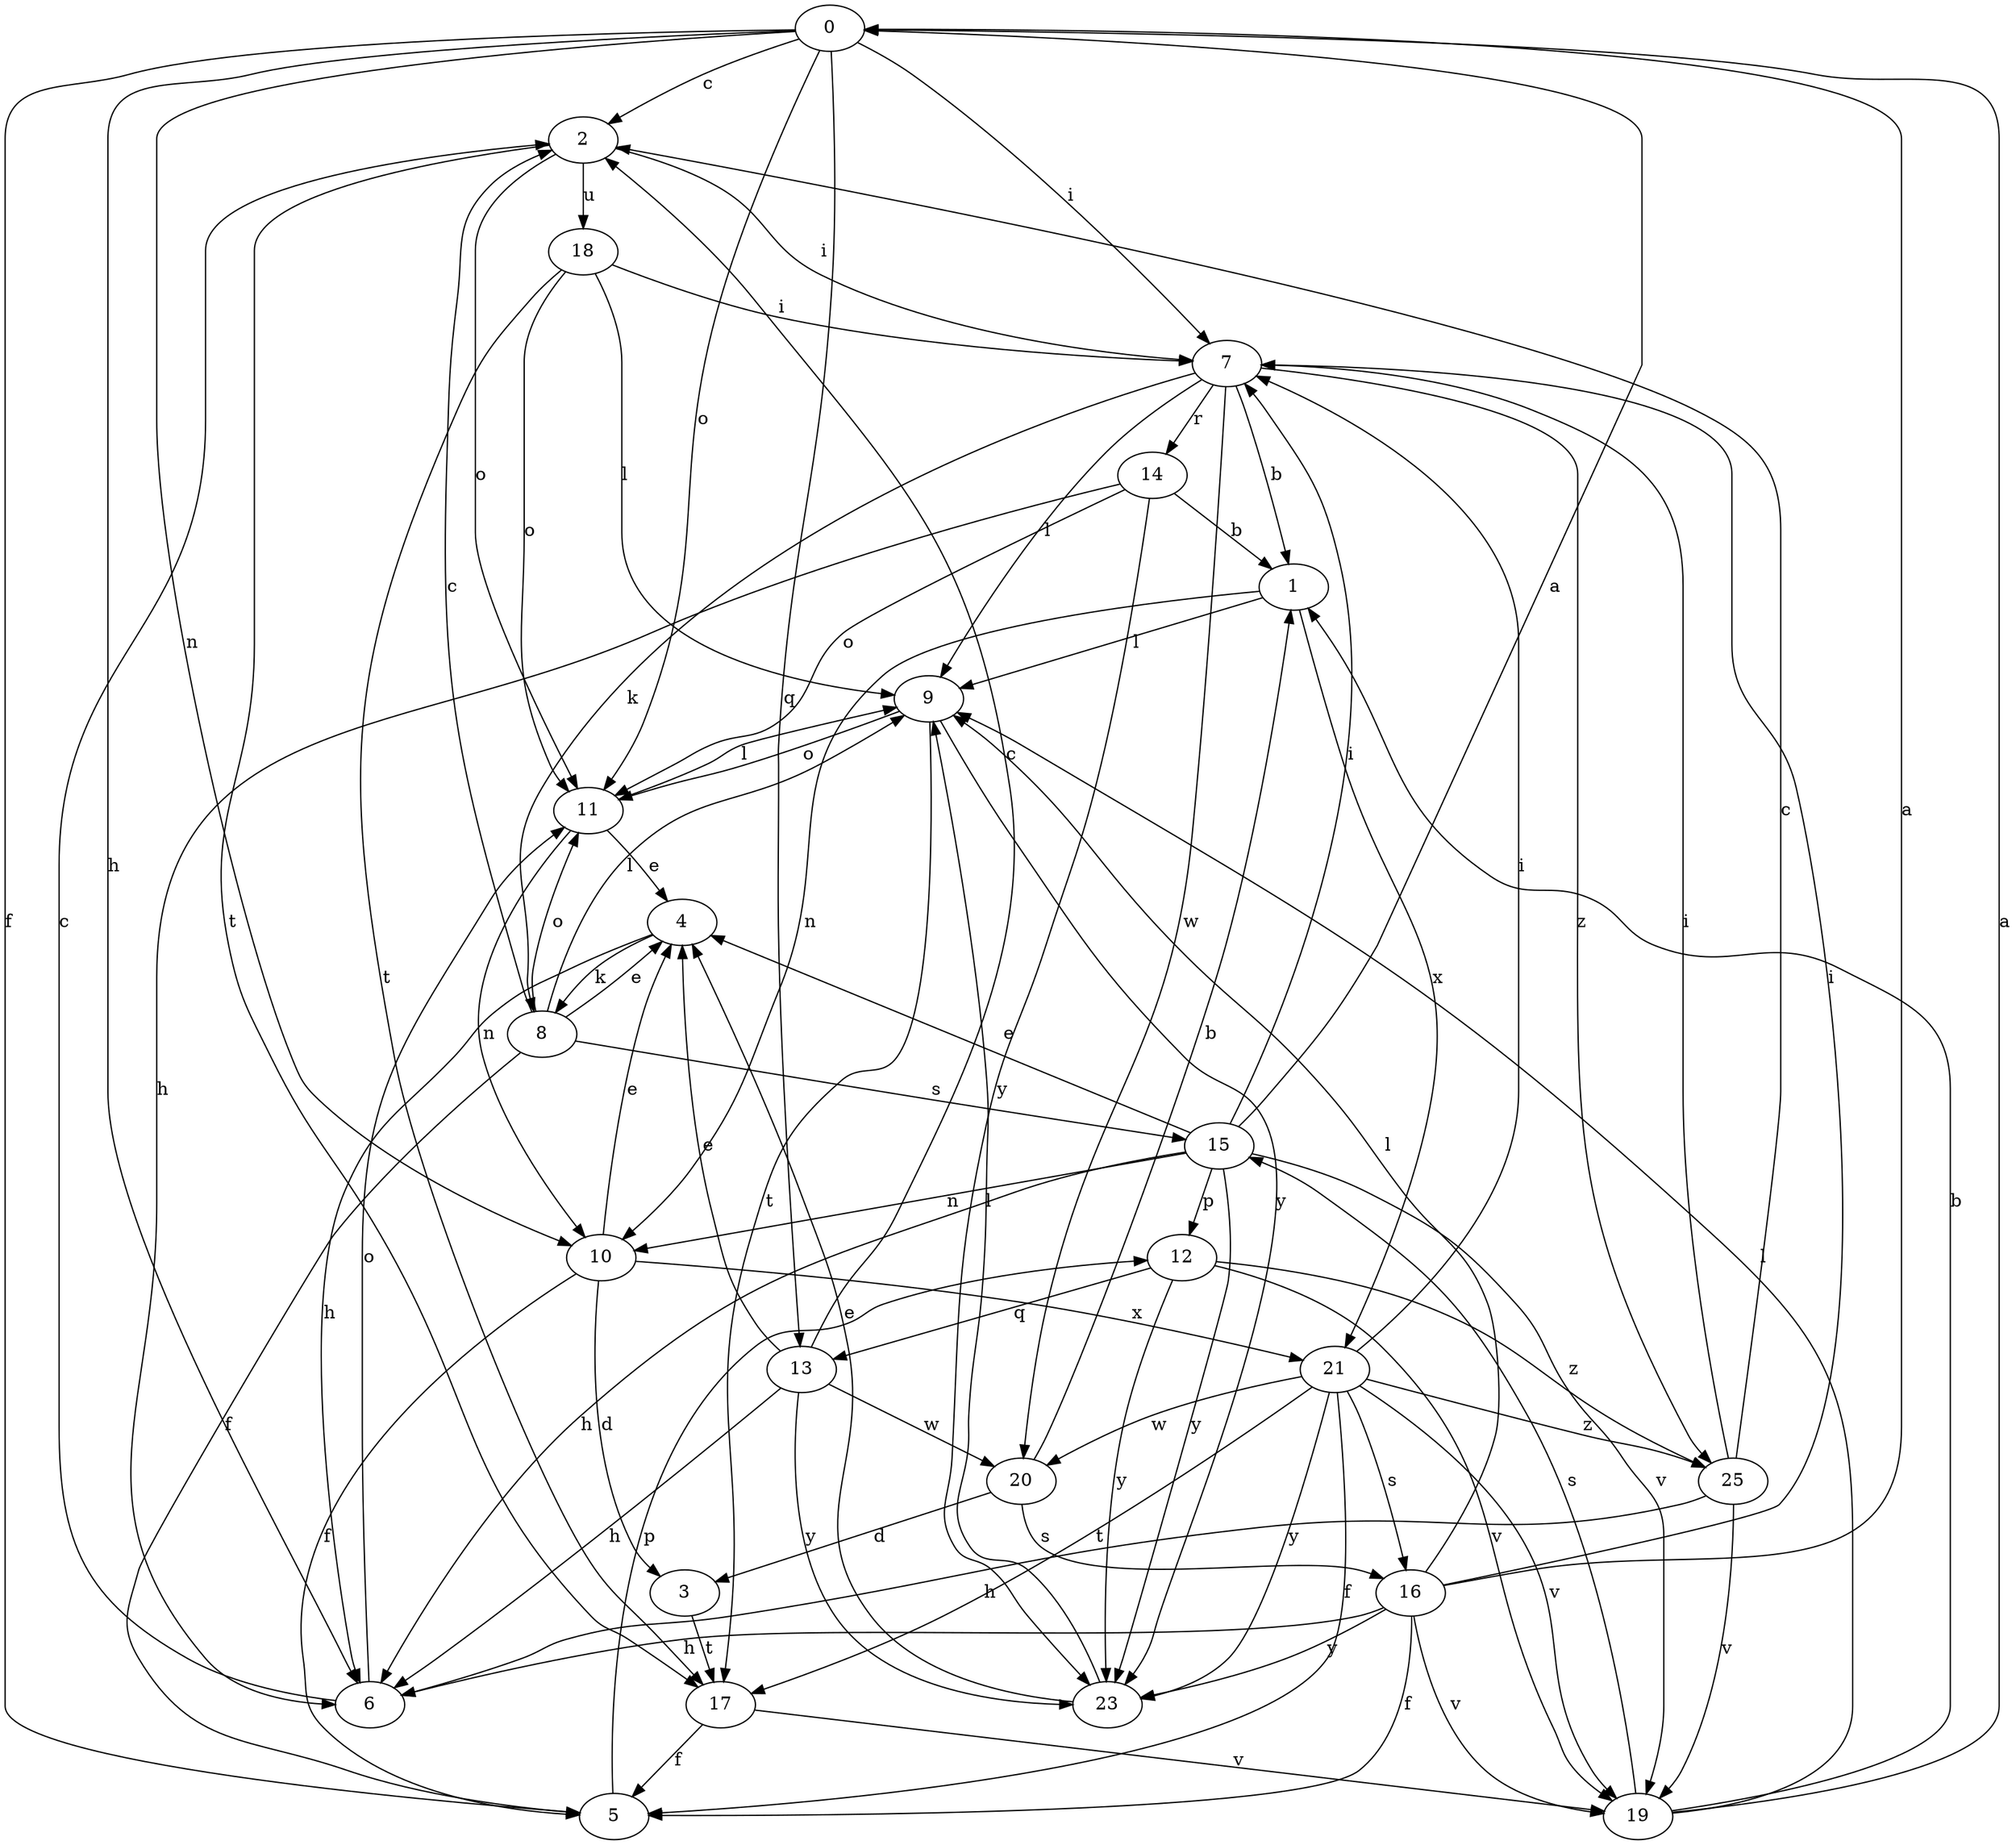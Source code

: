strict digraph  {
0;
1;
2;
3;
4;
5;
6;
7;
8;
9;
10;
11;
12;
13;
14;
15;
16;
17;
18;
19;
20;
21;
23;
25;
0 -> 2  [label=c];
0 -> 5  [label=f];
0 -> 6  [label=h];
0 -> 7  [label=i];
0 -> 10  [label=n];
0 -> 11  [label=o];
0 -> 13  [label=q];
1 -> 9  [label=l];
1 -> 10  [label=n];
1 -> 21  [label=x];
2 -> 7  [label=i];
2 -> 11  [label=o];
2 -> 17  [label=t];
2 -> 18  [label=u];
3 -> 17  [label=t];
4 -> 6  [label=h];
4 -> 8  [label=k];
5 -> 12  [label=p];
6 -> 2  [label=c];
6 -> 11  [label=o];
7 -> 1  [label=b];
7 -> 8  [label=k];
7 -> 9  [label=l];
7 -> 14  [label=r];
7 -> 20  [label=w];
7 -> 25  [label=z];
8 -> 2  [label=c];
8 -> 4  [label=e];
8 -> 5  [label=f];
8 -> 9  [label=l];
8 -> 11  [label=o];
8 -> 15  [label=s];
9 -> 11  [label=o];
9 -> 17  [label=t];
9 -> 23  [label=y];
10 -> 3  [label=d];
10 -> 4  [label=e];
10 -> 5  [label=f];
10 -> 21  [label=x];
11 -> 4  [label=e];
11 -> 9  [label=l];
11 -> 10  [label=n];
12 -> 13  [label=q];
12 -> 19  [label=v];
12 -> 23  [label=y];
12 -> 25  [label=z];
13 -> 2  [label=c];
13 -> 4  [label=e];
13 -> 6  [label=h];
13 -> 20  [label=w];
13 -> 23  [label=y];
14 -> 1  [label=b];
14 -> 6  [label=h];
14 -> 11  [label=o];
14 -> 23  [label=y];
15 -> 0  [label=a];
15 -> 4  [label=e];
15 -> 6  [label=h];
15 -> 7  [label=i];
15 -> 10  [label=n];
15 -> 12  [label=p];
15 -> 19  [label=v];
15 -> 23  [label=y];
16 -> 0  [label=a];
16 -> 5  [label=f];
16 -> 6  [label=h];
16 -> 7  [label=i];
16 -> 9  [label=l];
16 -> 19  [label=v];
16 -> 23  [label=y];
17 -> 5  [label=f];
17 -> 19  [label=v];
18 -> 7  [label=i];
18 -> 9  [label=l];
18 -> 11  [label=o];
18 -> 17  [label=t];
19 -> 0  [label=a];
19 -> 1  [label=b];
19 -> 9  [label=l];
19 -> 15  [label=s];
20 -> 1  [label=b];
20 -> 3  [label=d];
20 -> 16  [label=s];
21 -> 5  [label=f];
21 -> 7  [label=i];
21 -> 16  [label=s];
21 -> 17  [label=t];
21 -> 19  [label=v];
21 -> 20  [label=w];
21 -> 23  [label=y];
21 -> 25  [label=z];
23 -> 4  [label=e];
23 -> 9  [label=l];
25 -> 2  [label=c];
25 -> 6  [label=h];
25 -> 7  [label=i];
25 -> 19  [label=v];
}
